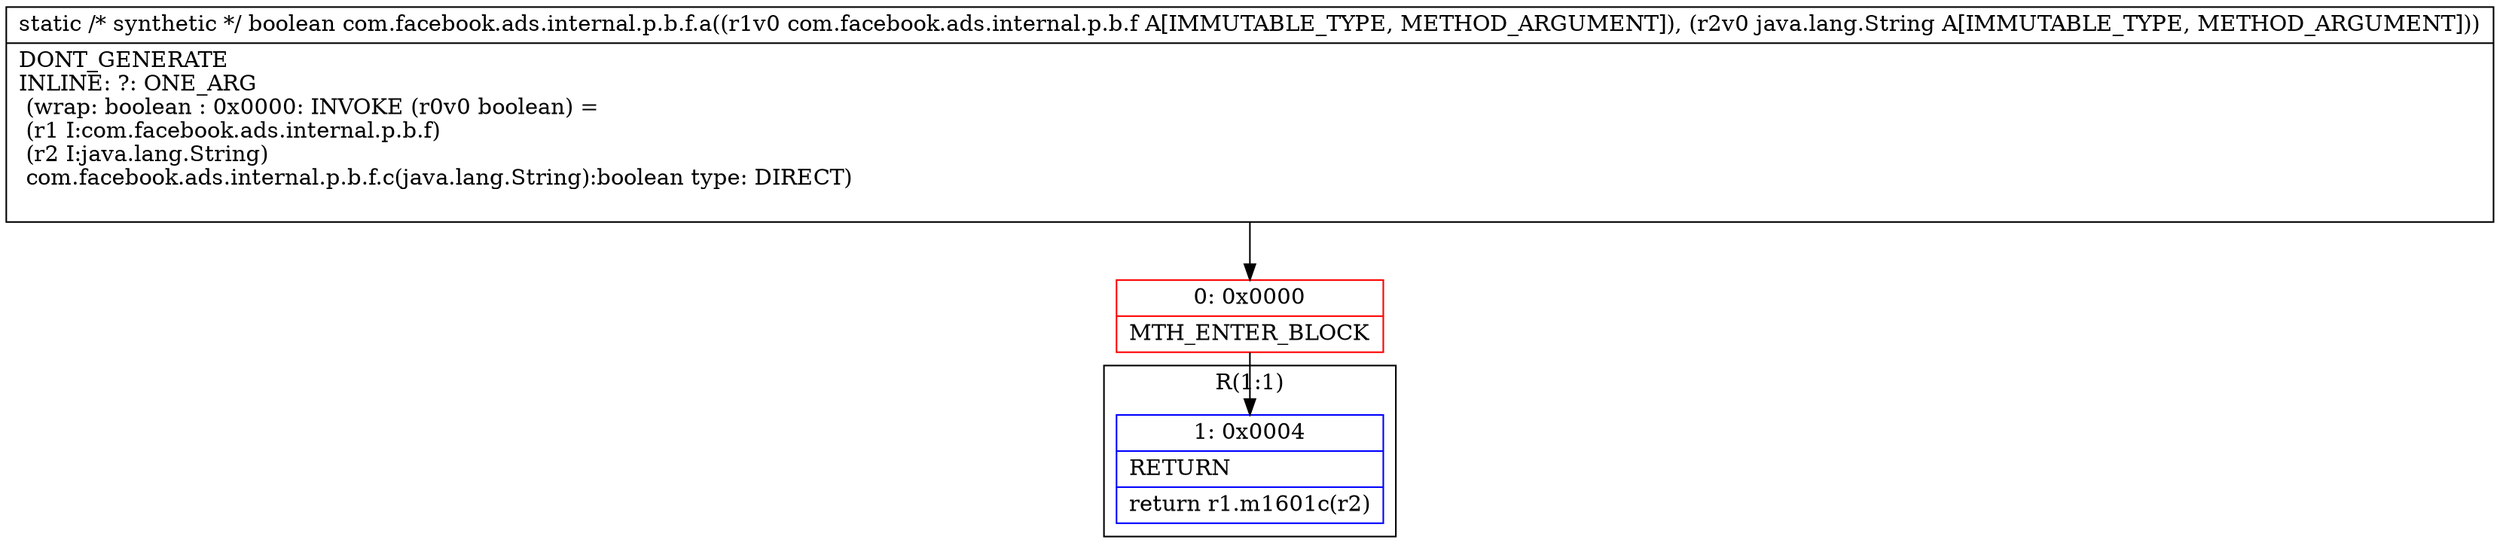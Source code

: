 digraph "CFG forcom.facebook.ads.internal.p.b.f.a(Lcom\/facebook\/ads\/internal\/p\/b\/f;Ljava\/lang\/String;)Z" {
subgraph cluster_Region_653845067 {
label = "R(1:1)";
node [shape=record,color=blue];
Node_1 [shape=record,label="{1\:\ 0x0004|RETURN\l|return r1.m1601c(r2)\l}"];
}
Node_0 [shape=record,color=red,label="{0\:\ 0x0000|MTH_ENTER_BLOCK\l}"];
MethodNode[shape=record,label="{static \/* synthetic *\/ boolean com.facebook.ads.internal.p.b.f.a((r1v0 com.facebook.ads.internal.p.b.f A[IMMUTABLE_TYPE, METHOD_ARGUMENT]), (r2v0 java.lang.String A[IMMUTABLE_TYPE, METHOD_ARGUMENT]))  | DONT_GENERATE\lINLINE: ?: ONE_ARG  \l  (wrap: boolean : 0x0000: INVOKE  (r0v0 boolean) = \l  (r1 I:com.facebook.ads.internal.p.b.f)\l  (r2 I:java.lang.String)\l com.facebook.ads.internal.p.b.f.c(java.lang.String):boolean type: DIRECT)\l\l}"];
MethodNode -> Node_0;
Node_0 -> Node_1;
}

